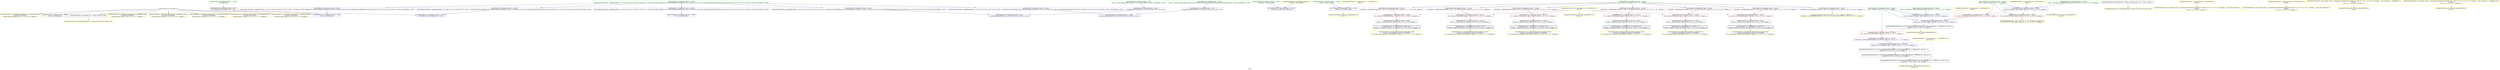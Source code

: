 digraph "SVFG" {
	label="SVFG";

	Node0x5555562a8660 [shape=record,color=grey,label="{NullPtrVFGNode ID: 0 PAGNode ID: 0\n}"];
	Node0x5555562a8660 -> Node0x5555562cc8e0[style=solid];
	Node0x5555562a8660 -> Node0x5555562cfee0[style=solid];
	Node0x5555562a8660 -> Node0x5555562d1c00[style=solid];
	Node0x5555562a8660 -> Node0x5555562d22b0[style=solid];
	Node0x5555562a8660 -> Node0x5555562d2420[style=solid];
	Node0x5555562a8660 -> Node0x5555562d2590[style=solid];
	Node0x5555562a8660 -> Node0x5555562d2700[style=solid];
	Node0x5555562a8660 -> Node0x5555562d2870[style=solid];
	Node0x5555562a8660 -> Node0x5555562d29e0[style=solid];
	Node0x5555562c8660 [shape=record,color=green,label="{AddrVFGNode ID: 1 AddrStmt: [Var4 \<-- Var3]  \n @.str = private unnamed_addr constant [10 x i8] c\"ALLOC_RET\\00\", section \"llvm.metadata\" \{ Glob  \}}"];
	Node0x5555562c8660 -> Node0x5555562cd460[style=solid];
	Node0x5555562c8d70 [shape=record,color=green,label="{AddrVFGNode ID: 3 AddrStmt: [Var7 \<-- Var3]  \n @.str.1 = private unnamed_addr constant [63 x i8] c\"/home/test/workspace/code/svf/SVF-master/svf-llvm/lib/extapi.c\\00\", section \"llvm.metadata\" \{ Glob  \}}"];
	Node0x5555562c8d70 -> Node0x5555562cd5d0[style=solid];
	Node0x5555562cb220 [shape=record,color=green,label="{AddrVFGNode ID: 28 AddrStmt: [Var25 \<-- Var29]  \n @llvm.global.annotations = appending global [1 x \{ i8*, i8*, i8*, i32, i8* \}] [\{ i8*, i8*, i8*, i32, i8* \} \{ i8* bitcast (i8* (i64)* @malloc to i8*), i8* getelementptr inbounds ([10 x i8], [10 x i8]* @.str, i32 0, i32 0), i8* getelementptr inbounds ([63 x i8], [63 x i8]* @.str.1, i32 0, i32 0), i32 710, i8* null \}], section \"llvm.metadata\" \{ Glob  \}}"];
	Node0x5555562cb220 -> Node0x5555562cd740[style=solid];
	Node0x5555562cb220 -> Node0x5555562cd8b0[style=solid];
	Node0x5555562cb220 -> Node0x5555562cda20[style=solid];
	Node0x5555562cb220 -> Node0x5555562cdb90[style=solid];
	Node0x5555562cb220 -> Node0x5555562cdd00[style=solid];
	Node0x5555562cb390 [shape=record,color=green,label="{AddrVFGNode ID: 29 AddrStmt: [Var27 \<-- Var30]  \nFunction: malloc }"];
	Node0x5555562cb390 -> Node0x5555562cca50[style=solid];
	Node0x5555562cb500 [shape=record,color=green,label="{AddrVFGNode ID: 30 AddrStmt: [Var33 \<-- Var34]  \n   %size.addr = alloca i64, align 8 }"];
	Node0x5555562cb500 -> Node0x5555562d0520[style=solid];
	Node0x5555562cba20 [shape=record,color=green,label="{AddrVFGNode ID: 32 AddrStmt: [Var41 \<-- Var42]  \n   %retval = alloca i32, align 4 }"];
	Node0x5555562cba20 -> Node0x5555562d0660[style=solid];
	Node0x5555562cbbf0 [shape=record,color=green,label="{AddrVFGNode ID: 33 AddrStmt: [Var43 \<-- Var44]  \n   %buf = alloca [7 x i8], align 1 \{ \"ln\": 7, \"fl\": \"example.c\" \}}"];
	Node0x5555562cbbf0 -> Node0x5555562cde70[style=solid];
	Node0x5555562cbbf0 -> Node0x5555562cdfe0[style=solid];
	Node0x5555562cbbf0 -> Node0x5555562ce150[style=solid];
	Node0x5555562cbbf0 -> Node0x5555562ce6c0[style=solid];
	Node0x5555562cbbf0 -> Node0x5555562cec30[style=solid];
	Node0x5555562cbbf0 -> Node0x5555562ceda0[style=solid];
	Node0x5555562cbbf0 -> Node0x5555562cef10[style=solid];
	Node0x5555562cbd60 [shape=record,color=green,label="{AddrVFGNode ID: 34 AddrStmt: [Var45 \<-- Var46]  \n   %ptr1 = alloca i8*, align 8 \{ \"ln\": 9, \"fl\": \"example.c\" \}}"];
	Node0x5555562cbd60 -> Node0x5555562cf1f0[style=solid];
	Node0x5555562cbd60 -> Node0x5555562cf360[style=solid];
	Node0x5555562cbd60 -> Node0x5555562d07a0[style=solid];
	Node0x5555562cbed0 [shape=record,color=green,label="{AddrVFGNode ID: 35 AddrStmt: [Var47 \<-- Var48]  \n   %ptr2 = alloca i8*, align 8 \{ \"ln\": 10, \"fl\": \"example.c\" \}}"];
	Node0x5555562cbed0 -> Node0x5555562cf4d0[style=solid];
	Node0x5555562cbed0 -> Node0x5555562d08e0[style=solid];
	Node0x5555562cbed0 -> Node0x5555562d0a20[style=solid];
	Node0x5555562cc1b0 [shape=record,color=green,label="{AddrVFGNode ID: 37 AddrStmt: [Var58 \<-- Var59]  \n   %call1 = call noalias i8* @malloc(i64 noundef 8) #4, !dbg !24 \{ \"ln\": 9, \"cl\": 18, \"fl\": \"example.c\" \}}"];
	Node0x5555562cc1b0 -> Node0x5555562d07a0[style=solid];
	Node0x5555562cc490 [shape=record,color=green,label="{AddrVFGNode ID: 39 AddrStmt: [Var65 \<-- Var66]  \n   %call2 = call noalias i8* @malloc(i64 noundef 8) #4, !dbg !27 \{ \"ln\": 10, \"cl\": 18, \"fl\": \"example.c\" \}}"];
	Node0x5555562cc490 -> Node0x5555562d08e0[style=solid];
	Node0x5555562cc8e0 [shape=record,color=black,label="{CopyVFGNode ID: 42 CopyStmt: [Var1 \<-- Var0]  \n i8* null \{ constant data \}}"];
	Node0x5555562cca50 [shape=record,color=black,label="{CopyVFGNode ID: 43 CopyStmt: [Var26 \<-- Var27]  \n i8* bitcast (i8* (i64)* @malloc to i8*) \{ N/A \}}"];
	Node0x5555562cca50 -> Node0x5555562d02a0[style=solid];
	Node0x5555562ccbc0 [shape=record,color=black,label="{CopyVFGNode ID: 44 CopyStmt: [Var71 \<-- Var70]  \n   %conv = sext i8 %0 to i32, !dbg !28 \{ \"ln\": 11, \"cl\": 9, \"fl\": \"example.c\" \}}"];
	Node0x5555562ccbc0 -> Node0x5555562d33f0[style=solid];
	Node0x5555562ccd30 [shape=record,color=black,label="{CopyVFGNode ID: 45 CopyStmt: [Var82 \<-- Var81]  \n   %conv5 = sext i8 %2 to i32, !dbg !36 \{ \"ln\": 15, \"cl\": 9, \"fl\": \"example.c\" \}}"];
	Node0x5555562ccd30 -> Node0x5555562d3960[style=solid];
	Node0x5555562ccea0 [shape=record,color=black,label="{CopyVFGNode ID: 46 CopyStmt: [Var89 \<-- Var88]  \n   %conv10 = sext i8 %3 to i32, !dbg !40 \{ \"ln\": 17, \"cl\": 13, \"fl\": \"example.c\" \}}"];
	Node0x5555562ccea0 -> Node0x5555562d3be0[style=solid];
	Node0x5555562cd010 [shape=record,color=black,label="{CopyVFGNode ID: 47 CopyStmt: [Var104 \<-- Var103]  \n   %conv17 = sext i8 %5 to i32, !dbg !50 \{ \"ln\": 22, \"cl\": 9, \"fl\": \"example.c\" \}}"];
	Node0x5555562cd010 -> Node0x5555562d36e0[style=solid];
	Node0x5555562cd180 [shape=record,color=black,label="{CopyVFGNode ID: 48 CopyStmt: [Var110 \<-- Var109]  \n   %conv22 = sext i8 %6 to i32, !dbg !54 \{ \"ln\": 23, \"cl\": 13, \"fl\": \"example.c\" \}}"];
	Node0x5555562cd180 -> Node0x5555562d3e60[style=solid];
	Node0x5555562cd2f0 [shape=record,color=black,label="{CopyVFGNode ID: 49 CopyStmt: [Var116 \<-- Var115]  \n   %conv27 = sext i8 %7 to i32, !dbg !58 \{ \"ln\": 24, \"cl\": 17, \"fl\": \"example.c\" \}}"];
	Node0x5555562cd2f0 -> Node0x5555562d44e0[style=solid];
	Node0x5555562cd460 [shape=record,color=purple,label="{GepVFGNode ID: 50 GepStmt: [Var5 \<-- Var4]  \n i8* getelementptr inbounds ([10 x i8], [10 x i8]* @.str, i32 0, i32 0) \{ N/A \}}"];
	Node0x5555562cd460 -> Node0x5555562d0020[style=solid];
	Node0x5555562cd5d0 [shape=record,color=purple,label="{GepVFGNode ID: 51 GepStmt: [Var8 \<-- Var7]  \n i8* getelementptr inbounds ([63 x i8], [63 x i8]* @.str.1, i32 0, i32 0) \{ N/A \}}"];
	Node0x5555562cd5d0 -> Node0x5555562d0160[style=solid];
	Node0x5555562cd740 [shape=record,color=purple,label="{GepVFGNode ID: 52 GepStmt: [Var145 \<-- Var25]  \n @llvm.global.annotations = appending global [1 x \{ i8*, i8*, i8*, i32, i8* \}] [\{ i8*, i8*, i8*, i32, i8* \} \{ i8* bitcast (i8* (i64)* @malloc to i8*), i8* getelementptr inbounds ([10 x i8], [10 x i8]* @.str, i32 0, i32 0), i8* getelementptr inbounds ([63 x i8], [63 x i8]* @.str.1, i32 0, i32 0), i32 710, i8* null \}], section \"llvm.metadata\" \{ Glob  \}}"];
	Node0x5555562cd740 -> Node0x5555562d02a0[style=solid];
	Node0x5555562cd8b0 [shape=record,color=purple,label="{GepVFGNode ID: 53 GepStmt: [Var146 \<-- Var25]  \n @llvm.global.annotations = appending global [1 x \{ i8*, i8*, i8*, i32, i8* \}] [\{ i8*, i8*, i8*, i32, i8* \} \{ i8* bitcast (i8* (i64)* @malloc to i8*), i8* getelementptr inbounds ([10 x i8], [10 x i8]* @.str, i32 0, i32 0), i8* getelementptr inbounds ([63 x i8], [63 x i8]* @.str.1, i32 0, i32 0), i32 710, i8* null \}], section \"llvm.metadata\" \{ Glob  \}}"];
	Node0x5555562cd8b0 -> Node0x5555562d0020[style=solid];
	Node0x5555562cda20 [shape=record,color=purple,label="{GepVFGNode ID: 54 GepStmt: [Var147 \<-- Var25]  \n @llvm.global.annotations = appending global [1 x \{ i8*, i8*, i8*, i32, i8* \}] [\{ i8*, i8*, i8*, i32, i8* \} \{ i8* bitcast (i8* (i64)* @malloc to i8*), i8* getelementptr inbounds ([10 x i8], [10 x i8]* @.str, i32 0, i32 0), i8* getelementptr inbounds ([63 x i8], [63 x i8]* @.str.1, i32 0, i32 0), i32 710, i8* null \}], section \"llvm.metadata\" \{ Glob  \}}"];
	Node0x5555562cda20 -> Node0x5555562d0160[style=solid];
	Node0x5555562cdb90 [shape=record,color=purple,label="{GepVFGNode ID: 55 GepStmt: [Var148 \<-- Var25]  \n @llvm.global.annotations = appending global [1 x \{ i8*, i8*, i8*, i32, i8* \}] [\{ i8*, i8*, i8*, i32, i8* \} \{ i8* bitcast (i8* (i64)* @malloc to i8*), i8* getelementptr inbounds ([10 x i8], [10 x i8]* @.str, i32 0, i32 0), i8* getelementptr inbounds ([63 x i8], [63 x i8]* @.str.1, i32 0, i32 0), i32 710, i8* null \}], section \"llvm.metadata\" \{ Glob  \}}"];
	Node0x5555562cdb90 -> Node0x5555562d03e0[style=solid];
	Node0x5555562cdd00 [shape=record,color=purple,label="{GepVFGNode ID: 56 GepStmt: [Var149 \<-- Var25]  \n @llvm.global.annotations = appending global [1 x \{ i8*, i8*, i8*, i32, i8* \}] [\{ i8*, i8*, i8*, i32, i8* \} \{ i8* bitcast (i8* (i64)* @malloc to i8*), i8* getelementptr inbounds ([10 x i8], [10 x i8]* @.str, i32 0, i32 0), i8* getelementptr inbounds ([63 x i8], [63 x i8]* @.str.1, i32 0, i32 0), i32 710, i8* null \}], section \"llvm.metadata\" \{ Glob  \}}"];
	Node0x5555562cdd00 -> Node0x5555562cfee0[style=solid];
	Node0x5555562cde70 [shape=record,color=purple,label="{GepVFGNode ID: 57 GepStmt: [Var51 \<-- Var43]  \n   %arraydecay = getelementptr inbounds [7 x i8], [7 x i8]* %buf, i64 0, i64 0, !dbg !19 \{ \"ln\": 8, \"cl\": 13, \"fl\": \"example.c\" \}}"];
	Node0x5555562cde70 -> Node0x5555562d11e0[style=solid];
	Node0x5555562cdfe0 [shape=record,color=purple,label="{GepVFGNode ID: 58 GepStmt: [Var68 \<-- Var43]  \n   %arrayidx = getelementptr inbounds [7 x i8], [7 x i8]* %buf, i64 0, i64 5, !dbg !28 \{ \"ln\": 11, \"cl\": 9, \"fl\": \"example.c\" \}}"];
	Node0x5555562cdfe0 -> Node0x5555562cf640[style=solid];
	Node0x5555562ce150 [shape=record,color=purple,label="{GepVFGNode ID: 59 GepStmt: [Var79 \<-- Var43]  \n   %arrayidx4 = getelementptr inbounds [7 x i8], [7 x i8]* %buf, i64 0, i64 3, !dbg !36 \{ \"ln\": 15, \"cl\": 9, \"fl\": \"example.c\" \}}"];
	Node0x5555562ce150 -> Node0x5555562cf7b0[style=solid];
	Node0x5555562ce6c0 [shape=record,color=purple,label="{GepVFGNode ID: 60 GepStmt: [Var86 \<-- Var43]  \n   %arrayidx9 = getelementptr inbounds [7 x i8], [7 x i8]* %buf, i64 0, i64 1, !dbg !40 \{ \"ln\": 17, \"cl\": 13, \"fl\": \"example.c\" \}}"];
	Node0x5555562ce6c0 -> Node0x5555562cf920[style=solid];
	Node0x5555562cec30 [shape=record,color=purple,label="{GepVFGNode ID: 61 GepStmt: [Var101 \<-- Var43]  \n   %arrayidx16 = getelementptr inbounds [7 x i8], [7 x i8]* %buf, i64 0, i64 4, !dbg !50 \{ \"ln\": 22, \"cl\": 9, \"fl\": \"example.c\" \}}"];
	Node0x5555562cec30 -> Node0x5555562cfa90[style=solid];
	Node0x5555562ceda0 [shape=record,color=purple,label="{GepVFGNode ID: 62 GepStmt: [Var107 \<-- Var43]  \n   %arrayidx21 = getelementptr inbounds [7 x i8], [7 x i8]* %buf, i64 0, i64 2, !dbg !54 \{ \"ln\": 23, \"cl\": 13, \"fl\": \"example.c\" \}}"];
	Node0x5555562ceda0 -> Node0x5555562cfc00[style=solid];
	Node0x5555562cef10 [shape=record,color=purple,label="{GepVFGNode ID: 63 GepStmt: [Var114 \<-- Var43]  \n   %arrayidx26 = getelementptr inbounds [7 x i8], [7 x i8]* %buf, i64 0, i64 0, !dbg !58 \{ \"ln\": 24, \"cl\": 17, \"fl\": \"example.c\" \}}"];
	Node0x5555562cef10 -> Node0x5555562cfd70[style=solid];
	Node0x5555562cf080 [shape=record,color=purple,label="{GepVFGNode ID: 64 GepStmt: [Var121 \<-- Var120]  \n   %arrayidx31 = getelementptr inbounds i8, i8* %8, i64 0, !dbg !62 \{ \"ln\": 25, \"cl\": 17, \"fl\": \"example.c\" \}}"];
	Node0x5555562cf080 -> Node0x5555562d0b60[style=solid];
	Node0x5555562cf1f0 [shape=record,color=red,label="{LoadVFGNode ID: 65 LoadStmt: [Var75 \<-- Var45]  \n   %1 = load i8*, i8** %ptr1, align 8, !dbg !32 \{ \"ln\": 13, \"cl\": 16, \"fl\": \"example.c\" \}}"];
	Node0x5555562cf1f0 -> Node0x5555562d0a20[style=solid];
	Node0x5555562cf360 [shape=record,color=red,label="{LoadVFGNode ID: 66 LoadStmt: [Var93 \<-- Var45]  \n   %4 = load i8*, i8** %ptr1, align 8, !dbg !45 \{ \"ln\": 19, \"cl\": 18, \"fl\": \"example.c\" \}}"];
	Node0x5555562cf360 -> Node0x5555562d0f40[style=solid];
	Node0x5555562cf4d0 [shape=record,color=red,label="{LoadVFGNode ID: 67 LoadStmt: [Var120 \<-- Var47]  \n   %8 = load i8*, i8** %ptr2, align 8, !dbg !62 \{ \"ln\": 25, \"cl\": 17, \"fl\": \"example.c\" \}}"];
	Node0x5555562cf4d0 -> Node0x5555562cf080[style=solid];
	Node0x5555562cf640 [shape=record,color=red,label="{LoadVFGNode ID: 68 LoadStmt: [Var70 \<-- Var68]  \n   %0 = load i8, i8* %arrayidx, align 1, !dbg !28 \{ \"ln\": 11, \"cl\": 9, \"fl\": \"example.c\" \}}"];
	Node0x5555562cf640 -> Node0x5555562ccbc0[style=solid];
	Node0x5555562cf7b0 [shape=record,color=red,label="{LoadVFGNode ID: 69 LoadStmt: [Var81 \<-- Var79]  \n   %2 = load i8, i8* %arrayidx4, align 1, !dbg !36 \{ \"ln\": 15, \"cl\": 9, \"fl\": \"example.c\" \}}"];
	Node0x5555562cf7b0 -> Node0x5555562ccd30[style=solid];
	Node0x5555562cf920 [shape=record,color=red,label="{LoadVFGNode ID: 70 LoadStmt: [Var88 \<-- Var86]  \n   %3 = load i8, i8* %arrayidx9, align 1, !dbg !40 \{ \"ln\": 17, \"cl\": 13, \"fl\": \"example.c\" \}}"];
	Node0x5555562cf920 -> Node0x5555562ccea0[style=solid];
	Node0x5555562cfa90 [shape=record,color=red,label="{LoadVFGNode ID: 71 LoadStmt: [Var103 \<-- Var101]  \n   %5 = load i8, i8* %arrayidx16, align 1, !dbg !50 \{ \"ln\": 22, \"cl\": 9, \"fl\": \"example.c\" \}}"];
	Node0x5555562cfa90 -> Node0x5555562cd010[style=solid];
	Node0x5555562cfc00 [shape=record,color=red,label="{LoadVFGNode ID: 72 LoadStmt: [Var109 \<-- Var107]  \n   %6 = load i8, i8* %arrayidx21, align 1, !dbg !54 \{ \"ln\": 23, \"cl\": 13, \"fl\": \"example.c\" \}}"];
	Node0x5555562cfc00 -> Node0x5555562cd180[style=solid];
	Node0x5555562cfd70 [shape=record,color=red,label="{LoadVFGNode ID: 73 LoadStmt: [Var115 \<-- Var114]  \n   %7 = load i8, i8* %arrayidx26, align 1, !dbg !58 \{ \"ln\": 24, \"cl\": 17, \"fl\": \"example.c\" \}}"];
	Node0x5555562cfd70 -> Node0x5555562cd2f0[style=solid];
	Node0x5555562cfee0 [shape=record,color=blue,label="{StoreVFGNode ID: 74 StoreStmt: [Var149 \<-- Var0]  \n i8* null \{ constant data \}}"];
	Node0x5555562d0020 [shape=record,color=blue,label="{StoreVFGNode ID: 75 StoreStmt: [Var146 \<-- Var5]  \n i8* getelementptr inbounds ([10 x i8], [10 x i8]* @.str, i32 0, i32 0) \{ N/A \}}"];
	Node0x5555562d0160 [shape=record,color=blue,label="{StoreVFGNode ID: 76 StoreStmt: [Var147 \<-- Var8]  \n i8* getelementptr inbounds ([63 x i8], [63 x i8]* @.str.1, i32 0, i32 0) \{ N/A \}}"];
	Node0x5555562d02a0 [shape=record,color=blue,label="{StoreVFGNode ID: 77 StoreStmt: [Var145 \<-- Var26]  \n i8* bitcast (i8* (i64)* @malloc to i8*) \{ N/A \}}"];
	Node0x5555562d03e0 [shape=record,color=blue,label="{StoreVFGNode ID: 78 StoreStmt: [Var148 \<-- Var28]  \n i32 710 \{ constant data \}}"];
	Node0x5555562d0520 [shape=record,color=blue,label="{StoreVFGNode ID: 79 StoreStmt: [Var33 \<-- Var32]  \n   store i64 %size, i64* %size.addr, align 8 }"];
	Node0x5555562d0660 [shape=record,color=blue,label="{StoreVFGNode ID: 80 StoreStmt: [Var41 \<-- Var6]  \n   store i32 0, i32* %retval, align 4 }"];
	Node0x5555562d0660 -> Node0x5555562d9240[style=dashed];
	Node0x5555562d07a0 [shape=record,color=blue,label="{StoreVFGNode ID: 81 StoreStmt: [Var45 \<-- Var58]  \n   store i8* %call1, i8** %ptr1, align 8, !dbg !23 \{ \"ln\": 9, \"cl\": 11, \"fl\": \"example.c\" \}}"];
	Node0x5555562d07a0 -> Node0x5555562cf1f0[style=dashed];
	Node0x5555562d07a0 -> Node0x5555562cf360[style=dashed];
	Node0x5555562d07a0 -> Node0x5555562d8f60[style=dashed];
	Node0x5555562d08e0 [shape=record,color=blue,label="{StoreVFGNode ID: 82 StoreStmt: [Var47 \<-- Var65]  \n   store i8* %call2, i8** %ptr2, align 8, !dbg !26 \{ \"ln\": 10, \"cl\": 11, \"fl\": \"example.c\" \}}"];
	Node0x5555562d08e0 -> Node0x5555562d0a20[style=dashed];
	Node0x5555562d08e0 -> Node0x5555562c9c20[style=dashed];
	Node0x5555562d0a20 [shape=record,color=blue,label="{StoreVFGNode ID: 83 StoreStmt: [Var47 \<-- Var75]  \n   store i8* %1, i8** %ptr2, align 8, !dbg !34 \{ \"ln\": 13, \"cl\": 14, \"fl\": \"example.c\" \}}"];
	Node0x5555562d0a20 -> Node0x5555562c9c20[style=dashed];
	Node0x5555562d0b60 [shape=record,color=blue,label="{StoreVFGNode ID: 84 StoreStmt: [Var121 \<-- Var123]  \n   store i8 109, i8* %arrayidx31, align 1, !dbg !63 \{ \"ln\": 25, \"cl\": 25, \"fl\": \"example.c\" \}}"];
	Node0x5555562d0b60 -> Node0x5555562483f0[style=dashed];
	Node0x5555562d0f40 [shape=record,color=yellow,penwidth=2,label="{ActualParmVFGNode ID: 87 CS[\{ \"ln\": 19, \"cl\": 13, \"fl\": \"example.c\" \}]ValVar ID: 93\n   %4 = load i8*, i8** %ptr1, align 8, !dbg !45 \{ \"ln\": 19, \"cl\": 18, \"fl\": \"example.c\" \}}"];
	Node0x5555562d11e0 [shape=record,color=yellow,penwidth=2,label="{ActualParmVFGNode ID: 89 CS[\{ \"ln\": 8, \"cl\": 5, \"fl\": \"example.c\" \}]ValVar ID: 51\n   %arraydecay = getelementptr inbounds [7 x i8], [7 x i8]* %buf, i64 0, i64 0, !dbg !19 \{ \"ln\": 8, \"cl\": 13, \"fl\": \"example.c\" \}}"];
	Node0x5555562d1670 [shape=record,color=yellow,penwidth=2,label="{FormalParmVFGNode ID: 92 Fun[malloc]ValVar ID: 32\n i64 %size \{ 0th arg malloc  \}}"];
	Node0x5555562d1670 -> Node0x5555562d0520[style=solid];
	Node0x5555562d1890 [shape=record,color=yellow,penwidth=2,label="{FormalRetVFGNode ID: 93 Fun[main]RetPN ID: 40 unique return node for function main}"];
	Node0x5555562d1a80 [shape=record,color=yellow,penwidth=2,label="{FormalRetVFGNode ID: 94 Fun[malloc]RetPN ID: 31 unique return node for function malloc}"];
	Node0x5555562d1c00 [shape=record,color=black,label="{IntraPHIVFGNode ID: 95 PAGNode: [31 = PHI(0, )]   Function: malloc }"];
	Node0x5555562d1c00 -> Node0x5555562d1a80[style=solid];
	Node0x5555562d1f90 [shape=record,color=black,label="{IntraPHIVFGNode ID: 96 PAGNode: [40 = PHI(6, )]   Function: main \{ \"ln\": 5, \"file\": \"example.c\" \}}"];
	Node0x5555562d1f90 -> Node0x5555562d1890[style=solid];
	Node0x5555562d22b0 [shape=record,color=gold,penwidth=2,label="{BranchVFGNode ID: 97 PAGEdge: [BranchStmt: [ Unconditional branch]\nSuccessor 0 ICFGNode22   \n   br label %if.end, !dbg !35 \{ \"ln\": 14, \"cl\": 5, \"fl\": \"example.c\" \}  }"];
	Node0x5555562d2420 [shape=record,color=gold,penwidth=2,label="{BranchVFGNode ID: 98 PAGEdge: [BranchStmt: [ Unconditional branch]\nSuccessor 0 ICFGNode40   \n   br label %if.end14, !dbg !48 \{ \"ln\": 20, \"cl\": 9, \"fl\": \"example.c\" \}  }"];
	Node0x5555562d2590 [shape=record,color=gold,penwidth=2,label="{BranchVFGNode ID: 99 PAGEdge: [BranchStmt: [ Unconditional branch]\nSuccessor 0 ICFGNode30   \n   br label %if.end15, !dbg !49 \{ \"ln\": 21, \"cl\": 5, \"fl\": \"example.c\" \}  }"];
	Node0x5555562d2700 [shape=record,color=gold,penwidth=2,label="{BranchVFGNode ID: 100 PAGEdge: [BranchStmt: [ Unconditional branch]\nSuccessor 0 ICFGNode58   \n   br label %if.end32, !dbg !62 \{ \"ln\": 25, \"cl\": 17, \"fl\": \"example.c\" \}  }"];
	Node0x5555562d2870 [shape=record,color=gold,penwidth=2,label="{BranchVFGNode ID: 101 PAGEdge: [BranchStmt: [ Unconditional branch]\nSuccessor 0 ICFGNode52   \n   br label %if.end33, !dbg !64 \{ \"ln\": 24, \"cl\": 27, \"fl\": \"example.c\" \}  }"];
	Node0x5555562d29e0 [shape=record,color=gold,penwidth=2,label="{BranchVFGNode ID: 102 PAGEdge: [BranchStmt: [ Unconditional branch]\nSuccessor 0 ICFGNode42   \n   br label %if.end34, !dbg !65 \{ \"ln\": 23, \"cl\": 23, \"fl\": \"example.c\" \}  }"];
	Node0x5555562d2b50 [shape=record,color=gold,penwidth=2,label="{BranchVFGNode ID: 103 PAGEdge: [BranchStmt: [Condition Var72]\nSuccessor 0 ICFGNode21   Successor 1 ICFGNode22   \n   br i1 %cmp, label %if.then, label %if.end, !dbg !31 \{ \"ln\": 11, \"cl\": 9, \"fl\": \"example.c\" \}  }"];
	Node0x5555562d2cc0 [shape=record,color=gold,penwidth=2,label="{BranchVFGNode ID: 104 PAGEdge: [BranchStmt: [Condition Var83]\nSuccessor 0 ICFGNode29   Successor 1 ICFGNode30   \n   br i1 %cmp6, label %if.then8, label %if.end15, !dbg !39 \{ \"ln\": 15, \"cl\": 9, \"fl\": \"example.c\" \}  }"];
	Node0x5555562d2e30 [shape=record,color=gold,penwidth=2,label="{BranchVFGNode ID: 105 PAGEdge: [BranchStmt: [Condition Var90]\nSuccessor 0 ICFGNode39   Successor 1 ICFGNode40   \n   br i1 %cmp11, label %if.then13, label %if.end14, !dbg !44 \{ \"ln\": 17, \"cl\": 13, \"fl\": \"example.c\" \}  }"];
	Node0x5555562d2fa0 [shape=record,color=gold,penwidth=2,label="{BranchVFGNode ID: 106 PAGEdge: [BranchStmt: [Condition Var105]\nSuccessor 0 ICFGNode41   Successor 1 ICFGNode42   \n   br i1 %cmp18, label %if.then20, label %if.end34, !dbg !53 \{ \"ln\": 22, \"cl\": 9, \"fl\": \"example.c\" \}  }"];
	Node0x5555562d3110 [shape=record,color=gold,penwidth=2,label="{BranchVFGNode ID: 107 PAGEdge: [BranchStmt: [Condition Var111]\nSuccessor 0 ICFGNode51   Successor 1 ICFGNode52   \n   br i1 %cmp23, label %if.then25, label %if.end33, !dbg !57 \{ \"ln\": 23, \"cl\": 13, \"fl\": \"example.c\" \}  }"];
	Node0x5555562d3280 [shape=record,color=gold,penwidth=2,label="{BranchVFGNode ID: 108 PAGEdge: [BranchStmt: [Condition Var117]\nSuccessor 0 ICFGNode57   Successor 1 ICFGNode58   \n   br i1 %cmp28, label %if.then30, label %if.end32, !dbg !61 \{ \"ln\": 24, \"cl\": 17, \"fl\": \"example.c\" \}  }"];
	Node0x5555562d33f0 [shape=record,color=black,penwidth=2,label="{CmpVFGNode ID: 109 PAGEdge: [72 = cmp(73, 71, )]\n    %cmp = icmp eq i32 %conv, 101, !dbg !30 \{ \"ln\": 11, \"cl\": 16, \"fl\": \"example.c\" \}}"];
	Node0x5555562d33f0 -> Node0x5555562d2b50[style=solid];
	Node0x5555562d36e0 [shape=record,color=black,penwidth=2,label="{CmpVFGNode ID: 110 PAGEdge: [105 = cmp(73, 104, )]\n    %cmp18 = icmp eq i32 %conv17, 101, !dbg !52 \{ \"ln\": 22, \"cl\": 16, \"fl\": \"example.c\" \}}"];
	Node0x5555562d36e0 -> Node0x5555562d2fa0[style=solid];
	Node0x5555562d3960 [shape=record,color=black,penwidth=2,label="{CmpVFGNode ID: 111 PAGEdge: [83 = cmp(84, 82, )]\n    %cmp6 = icmp eq i32 %conv5, 115, !dbg !38 \{ \"ln\": 15, \"cl\": 16, \"fl\": \"example.c\" \}}"];
	Node0x5555562d3960 -> Node0x5555562d2cc0[style=solid];
	Node0x5555562d3be0 [shape=record,color=black,penwidth=2,label="{CmpVFGNode ID: 112 PAGEdge: [90 = cmp(91, 89, )]\n    %cmp11 = icmp eq i32 %conv10, 117, !dbg !43 \{ \"ln\": 17, \"cl\": 20, \"fl\": \"example.c\" \}}"];
	Node0x5555562d3be0 -> Node0x5555562d2e30[style=solid];
	Node0x5555562d3e60 [shape=record,color=black,penwidth=2,label="{CmpVFGNode ID: 113 PAGEdge: [111 = cmp(112, 110, )]\n    %cmp23 = icmp eq i32 %conv22, 114, !dbg !56 \{ \"ln\": 23, \"cl\": 20, \"fl\": \"example.c\" \}}"];
	Node0x5555562d3e60 -> Node0x5555562d3110[style=solid];
	Node0x5555562d44e0 [shape=record,color=black,penwidth=2,label="{CmpVFGNode ID: 114 PAGEdge: [117 = cmp(118, 116, )]\n    %cmp28 = icmp eq i32 %conv27, 102, !dbg !60 \{ \"ln\": 24, \"cl\": 24, \"fl\": \"example.c\" \}}"];
	Node0x5555562d44e0 -> Node0x5555562d3280[style=solid];
	Node0x5555562c9c20 [shape=record,color=black,label="{IntraMSSAPHISVFGNode ID: 115 \{fun: main\}MSSAPHISVFGNode ID: 115 \{fun: main\}MR_6V_3 = PHI(MR_6V_2, MR_6V_4, )\npts\{48 \}\{ \"ln\": 15, \"cl\": 9, \"fl\": \"example.c\" \}}"];
	Node0x5555562c9c20 -> Node0x5555562cf4d0[style=dashed];
	Node0x5555562c9c20 -> Node0x5555562d8c50[style=dashed];
	Node0x5555562483f0 [shape=record,color=black,label="{IntraMSSAPHISVFGNode ID: 116 \{fun: main\}MSSAPHISVFGNode ID: 116 \{fun: main\}MR_14V_4 = PHI(MR_14V_1, MR_14V_5, )\npts\{156 157 \}\{ \"ln\": 24, \"cl\": 27, \"fl\": \"example.c\" \}}"];
	Node0x5555562483f0 -> Node0x5555562d7b10[style=dashed];
	Node0x5555562d7b10 [shape=record,color=black,label="{IntraMSSAPHISVFGNode ID: 117 \{fun: main\}MSSAPHISVFGNode ID: 117 \{fun: main\}MR_14V_3 = PHI(MR_14V_1, MR_14V_4, )\npts\{156 157 \}\{ \"ln\": 23, \"cl\": 23, \"fl\": \"example.c\" \}}"];
	Node0x5555562d7b10 -> Node0x5555562d7db0[style=dashed];
	Node0x5555562d7db0 [shape=record,color=black,label="{IntraMSSAPHISVFGNode ID: 118 \{fun: main\}MSSAPHISVFGNode ID: 118 \{fun: main\}MR_14V_2 = PHI(MR_14V_1, MR_14V_3, )\npts\{156 157 \}\{ \"ln\": 26, \"cl\": 5, \"fl\": \"example.c\" \}}"];
	Node0x5555562d7db0 -> Node0x5555562d8900[style=dashed];
	Node0x5555562884e0 [shape=record,color=yellow,penwidth=2,label="{FormalINSVFGNode ID: 119 \{fun: main\}14V_1 = ENCHI(MR_14V_1)\npts\{156 157 \}\n}"];
	Node0x5555562884e0 -> Node0x5555562d0b60[style=dashed];
	Node0x5555562884e0 -> Node0x5555562483f0[style=dashed];
	Node0x5555562884e0 -> Node0x5555562d7b10[style=dashed];
	Node0x5555562884e0 -> Node0x5555562d7db0[style=dashed];
	Node0x555556288d40 [shape=record,color=yellow,penwidth=2,label="{FormalINSVFGNode ID: 120 \{fun: main\}12V_1 = ENCHI(MR_12V_1)\npts\{155 \}\n}"];
	Node0x555556288d40 -> Node0x5555562cf640[style=dashed];
	Node0x555556288d40 -> Node0x5555562cf7b0[style=dashed];
	Node0x555556288d40 -> Node0x5555562cf920[style=dashed];
	Node0x555556288d40 -> Node0x5555562cfa90[style=dashed];
	Node0x555556288d40 -> Node0x5555562cfc00[style=dashed];
	Node0x555556288d40 -> Node0x5555562cfd70[style=dashed];
	Node0x555556288d40 -> Node0x5555562d8ae0[style=dashed];
	Node0x555556289e50 [shape=record,color=yellow,penwidth=2,label="{FormalINSVFGNode ID: 121 \{fun: main\}8V_1 = ENCHI(MR_8V_1)\npts\{59 \}\n}"];
	Node0x555556289e50 -> Node0x5555562d9600[style=dashed];
	Node0x55555628aea0 [shape=record,color=yellow,penwidth=2,label="{FormalINSVFGNode ID: 122 \{fun: main\}10V_1 = ENCHI(MR_10V_1)\npts\{66 \}\n}"];
	Node0x55555628aea0 -> Node0x5555562d93b0[style=dashed];
	Node0x55555628c0a0 [shape=record,color=yellow,penwidth=2,label="{FormalINSVFGNode ID: 123 \{fun: main\}6V_1 = ENCHI(MR_6V_1)\npts\{48 \}\n}"];
	Node0x55555628c0a0 -> Node0x5555562d08e0[style=dashed];
	Node0x55555626dcf0 [shape=record,color=yellow,penwidth=2,label="{FormalINSVFGNode ID: 124 \{fun: main\}4V_1 = ENCHI(MR_4V_1)\npts\{46 \}\n}"];
	Node0x55555626dcf0 -> Node0x5555562d07a0[style=dashed];
	Node0x5555562d8760 [shape=record,color=yellow,penwidth=2,label="{FormalINSVFGNode ID: 125 \{fun: main\}2V_1 = ENCHI(MR_2V_1)\npts\{42 \}\n}"];
	Node0x5555562d8760 -> Node0x5555562d0660[style=dashed];
	Node0x5555562d8900 [shape=record,color=yellow,penwidth=2,label="{FormalOUTSVFGNode ID: 126 \{fun: main\}RETMU(14V_2)\npts\{156 157 \}\n}"];
	Node0x5555562d8ae0 [shape=record,color=yellow,penwidth=2,label="{FormalOUTSVFGNode ID: 127 \{fun: main\}RETMU(12V_1)\npts\{155 \}\n}"];
	Node0x5555562d8c50 [shape=record,color=yellow,penwidth=2,label="{FormalOUTSVFGNode ID: 128 \{fun: main\}RETMU(6V_3)\npts\{48 \}\n}"];
	Node0x5555562d8df0 [shape=record,color=yellow,penwidth=2,label="{FormalOUTSVFGNode ID: 129 \{fun: main\}RETMU(8V_2)\npts\{59 \}\n}"];
	Node0x5555562d8f60 [shape=record,color=yellow,penwidth=2,label="{FormalOUTSVFGNode ID: 130 \{fun: main\}RETMU(4V_2)\npts\{46 \}\n}"];
	Node0x5555562d90d0 [shape=record,color=yellow,penwidth=2,label="{FormalOUTSVFGNode ID: 131 \{fun: main\}RETMU(10V_2)\npts\{66 \}\n}"];
	Node0x5555562d9240 [shape=record,color=yellow,penwidth=2,label="{FormalOUTSVFGNode ID: 132 \{fun: main\}RETMU(2V_2)\npts\{42 \}\n}"];
	Node0x5555562d93b0 [shape=record,color=yellow,penwidth=2,label="{ActualINSVFGNode ID: 133 at callsite:    %call2 = call noalias i8* @malloc(i64 noundef 8) #4, !dbg !27 \{ \"ln\": 10, \"cl\": 18, \"fl\": \"example.c\" \} \{fun: main\}CSMU(10V_1)\npts\{66 \}\nCS[\{ \"ln\": 10, \"cl\": 18, \"fl\": \"example.c\" \}]}"];
	Node0x5555562d9600 [shape=record,color=yellow,penwidth=2,label="{ActualINSVFGNode ID: 134 at callsite:    %call1 = call noalias i8* @malloc(i64 noundef 8) #4, !dbg !24 \{ \"ln\": 9, \"cl\": 18, \"fl\": \"example.c\" \} \{fun: main\}CSMU(8V_1)\npts\{59 \}\nCS[\{ \"ln\": 9, \"cl\": 18, \"fl\": \"example.c\" \}]}"];
	Node0x5555562d97e0 [shape=record,color=yellow,penwidth=2,label="{ActualOUTSVFGNode ID: 135 at callsite:    %call2 = call noalias i8* @malloc(i64 noundef 8) #4, !dbg !27 \{ \"ln\": 10, \"cl\": 18, \"fl\": \"example.c\" \} \{fun: main\}10V_2 = CSCHI(MR_10V_2)\npts\{66 \}\nCS[\{ \"ln\": 10, \"cl\": 18, \"fl\": \"example.c\" \}]}"];
	Node0x5555562d97e0 -> Node0x5555562d90d0[style=dashed];
	Node0x5555562d9a60 [shape=record,color=yellow,penwidth=2,label="{ActualOUTSVFGNode ID: 136 at callsite:    %call1 = call noalias i8* @malloc(i64 noundef 8) #4, !dbg !24 \{ \"ln\": 9, \"cl\": 18, \"fl\": \"example.c\" \} \{fun: main\}8V_2 = CSCHI(MR_8V_2)\npts\{59 \}\nCS[\{ \"ln\": 9, \"cl\": 18, \"fl\": \"example.c\" \}]}"];
	Node0x5555562d9a60 -> Node0x5555562d8df0[style=dashed];
}
